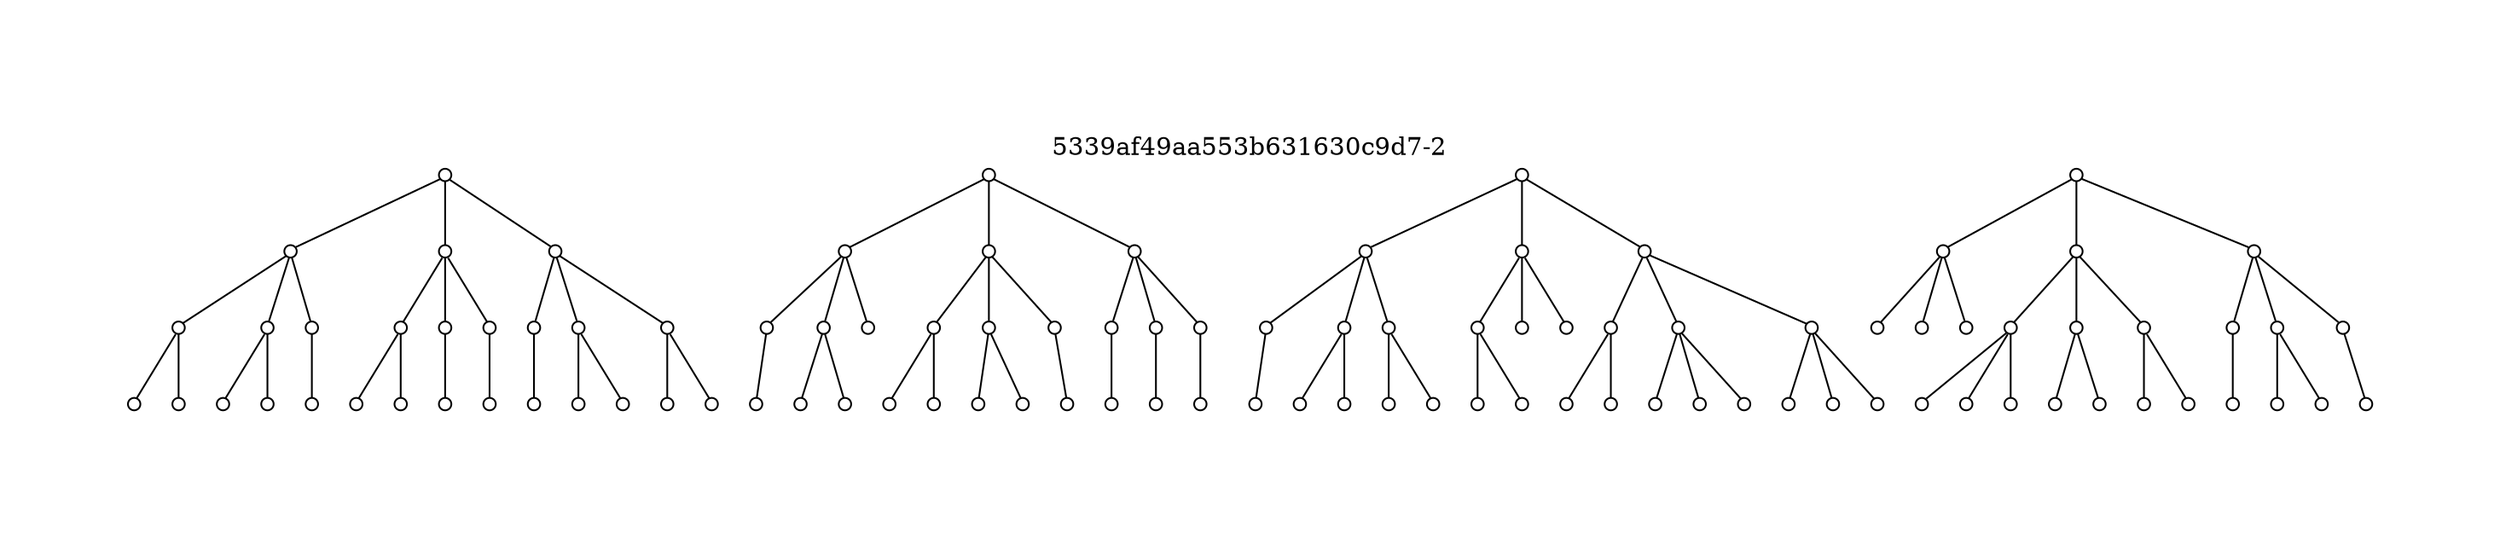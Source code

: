 strict graph "5339af49aa553b631630c9d7-2" {
labelloc=t;
ratio=auto;
pad="1.0";
label="5339af49aa553b631630c9d7-2";
node [fixedsize=true, width="0.1", shape=circle, height="0.1", label=""];
0;
1;
2;
3;
4;
5;
6;
7;
8;
9;
10;
11;
12;
14;
15;
16;
18;
21;
23;
24;
25;
30;
33;
35;
36;
37;
38;
40;
41;
42;
43;
44;
45;
46;
47;
48;
49;
50;
51;
52;
54;
56;
57;
62;
64;
65;
67;
70;
73;
75;
79;
80;
81;
82;
83;
84;
85;
86;
87;
88;
89;
90;
91;
92;
94;
96;
97;
99;
101;
102;
104;
112;
113;
114;
115;
116;
117;
118;
119;
120;
121;
122;
123;
124;
125;
126;
127;
128;
129;
130;
131;
132;
142;
143;
144;
146;
147;
148;
150;
153;
155;
156;
159;
0 -- 1;
0 -- 3;
0 -- 2;
1 -- 5;
2 -- 9;
3 -- 11;
3 -- 12;
3 -- 10;
1 -- 4;
4 -- 15;
4 -- 14;
1 -- 6;
2 -- 7;
2 -- 8;
5 -- 16;
5 -- 18;
6 -- 21;
7 -- 23;
7 -- 24;
8 -- 25;
9 -- 30;
10 -- 33;
11 -- 35;
11 -- 36;
12 -- 37;
12 -- 38;
41 -- 46;
41 -- 44;
41 -- 45;
40 -- 41;
42 -- 47;
40 -- 42;
40 -- 43;
42 -- 48;
42 -- 49;
49 -- 70;
50 -- 73;
43 -- 50;
51 -- 75;
43 -- 51;
43 -- 52;
52 -- 79;
44 -- 54;
45 -- 56;
45 -- 57;
47 -- 62;
47 -- 64;
48 -- 65;
48 -- 67;
80 -- 81;
81 -- 86;
81 -- 84;
81 -- 85;
80 -- 82;
82 -- 89;
82 -- 88;
82 -- 87;
83 -- 91;
83 -- 90;
80 -- 83;
83 -- 92;
84 -- 94;
85 -- 97;
85 -- 96;
86 -- 99;
86 -- 101;
87 -- 102;
87 -- 104;
90 -- 112;
90 -- 113;
91 -- 114;
91 -- 115;
91 -- 116;
92 -- 117;
92 -- 118;
92 -- 119;
120 -- 121;
120 -- 122;
120 -- 123;
121 -- 124;
121 -- 125;
121 -- 126;
122 -- 128;
122 -- 129;
122 -- 127;
127 -- 142;
127 -- 144;
127 -- 143;
128 -- 146;
128 -- 147;
129 -- 150;
129 -- 148;
130 -- 153;
123 -- 130;
123 -- 131;
131 -- 155;
131 -- 156;
132 -- 159;
123 -- 132;
}

